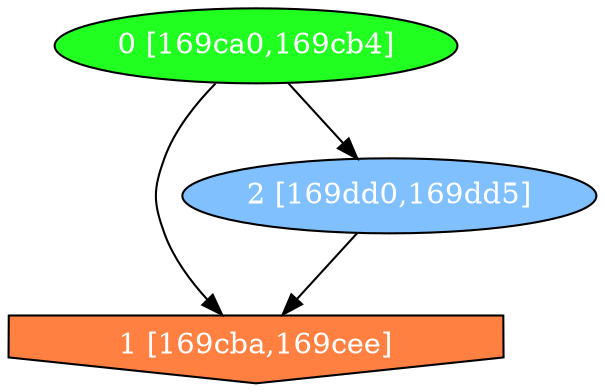 diGraph libnss3{
	libnss3_0  [style=filled fillcolor="#20FF20" fontcolor="#ffffff" shape=oval label="0 [169ca0,169cb4]"]
	libnss3_1  [style=filled fillcolor="#FF8040" fontcolor="#ffffff" shape=invhouse label="1 [169cba,169cee]"]
	libnss3_2  [style=filled fillcolor="#80C0FF" fontcolor="#ffffff" shape=oval label="2 [169dd0,169dd5]"]

	libnss3_0 -> libnss3_1
	libnss3_0 -> libnss3_2
	libnss3_2 -> libnss3_1
}